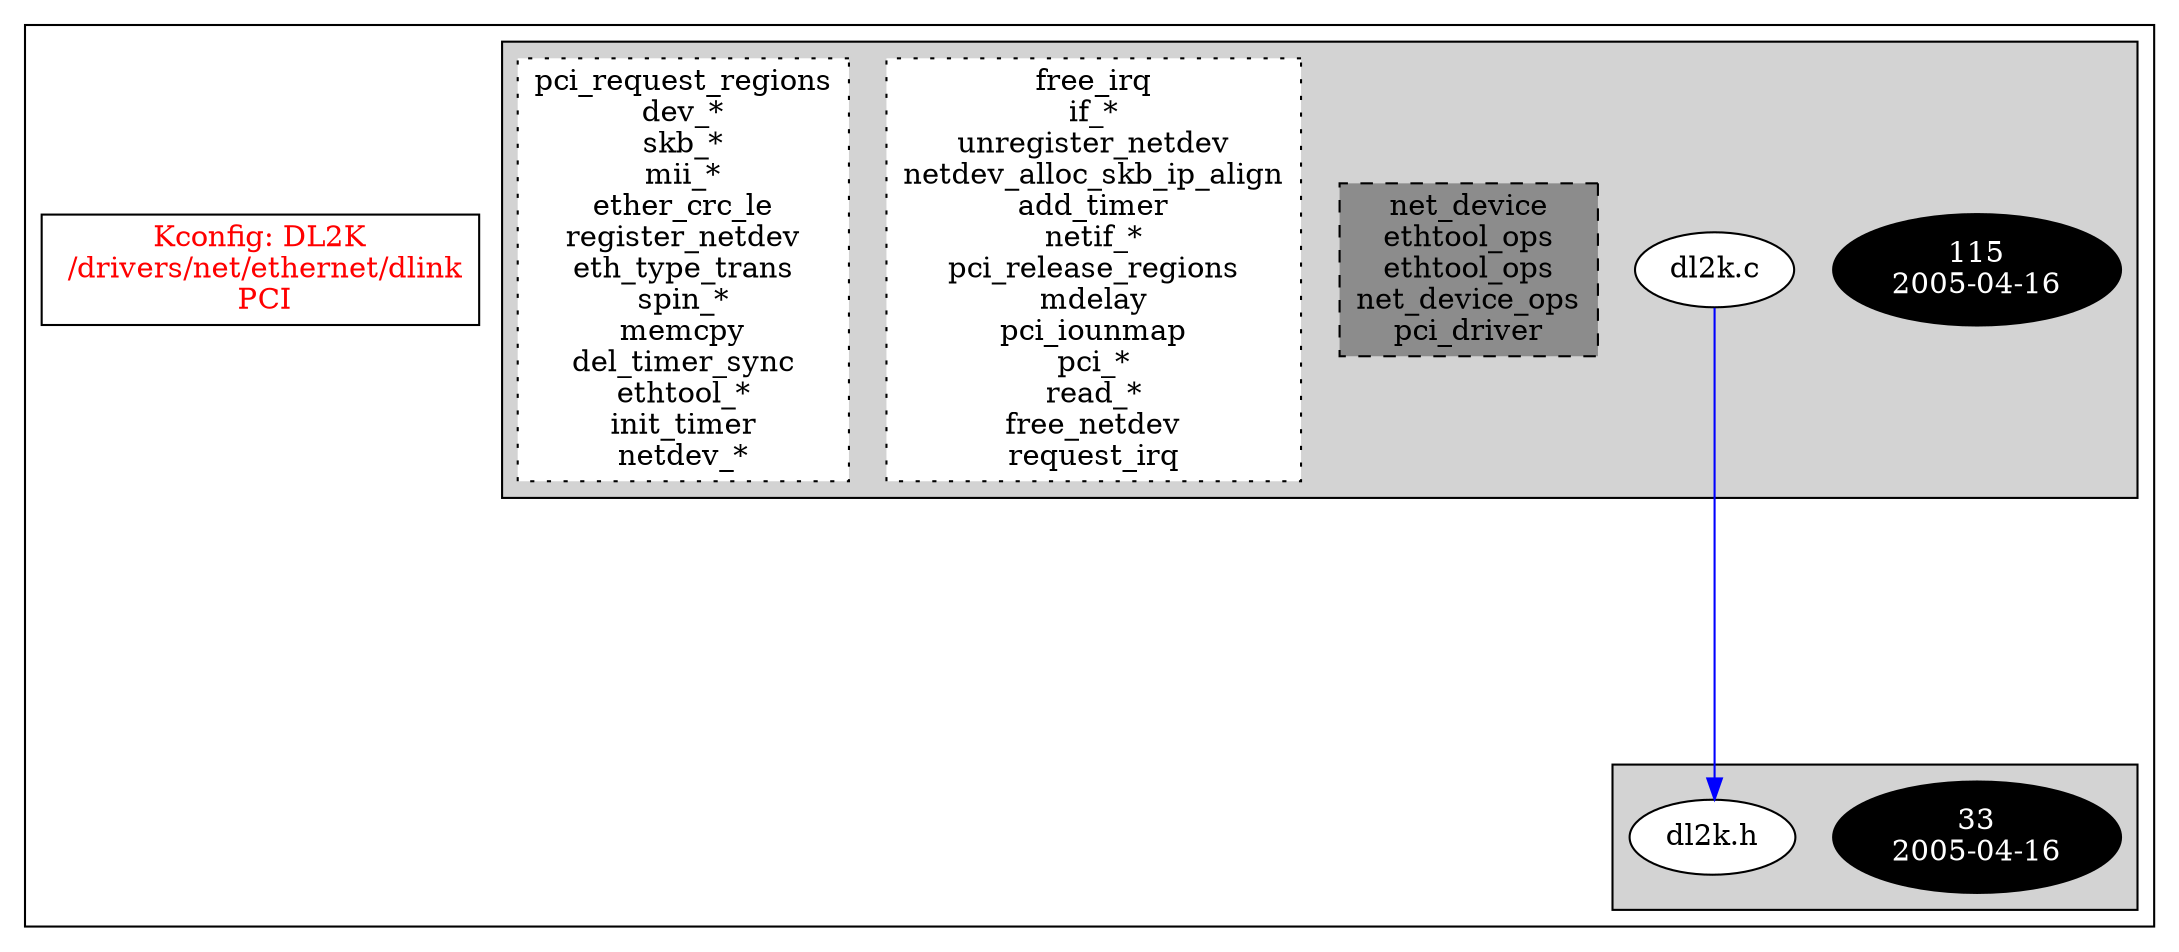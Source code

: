 digraph Driver {
	ranksep=2;
	splines=ortho;
	//Symbol: DL2K
	subgraph "cluster_DL2K"{
		subgraph "cluster_dl2k.h" {
			style=filled
			"commit_dl2k.h" [style=filled, fillcolor=black, fontcolor=white, label="33\n2005-04-16"];
			"dl2k.h" [style=filled, fillcolor=white, fontcolor=black, label="dl2k.h\n"];
		}
		subgraph "cluster_dl2k.c" {
			style=filled
			"commit_dl2k.c" [style=filled, fillcolor=black, fontcolor=white, label="115\n2005-04-16"];
			"dl2k.c" [style=filled, fillcolor=white, fontcolor=black, label="dl2k.c\n"];
			"structs-dl2k.c" [style="filled,dashed" shape=box, fillcolor=grey55, fontcolor=black, label="net_device\nethtool_ops\nethtool_ops\nnet_device_ops\npci_driver\n"];
			"funccall2-dl2k.c" [style="filled,dotted" shape=box, fillcolor=white, fontcolor=black, label="free_irq\nif_*\nunregister_netdev\nnetdev_alloc_skb_ip_align\nadd_timer\nnetif_*\npci_release_regions\nmdelay\npci_iounmap\npci_*\nread_*\nfree_netdev\nrequest_irq\n"];
			"funccall1-dl2k.c" [style="filled,dotted" shape=box, fillcolor=white, fontcolor=black, label="pci_request_regions\ndev_*\nskb_*\nmii_*\nether_crc_le\nregister_netdev\neth_type_trans\nspin_*\nmemcpy\ndel_timer_sync\nethtool_*\ninit_timer\nnetdev_*\n"];
		}
		"K:DL2K" [label="Kconfig: DL2K\n /drivers/net/ethernet/dlink\n  PCI ", shape=box, fontcolor=red];
	}
"dl2k.c" -> "dl2k.h"[color=blue];
}
